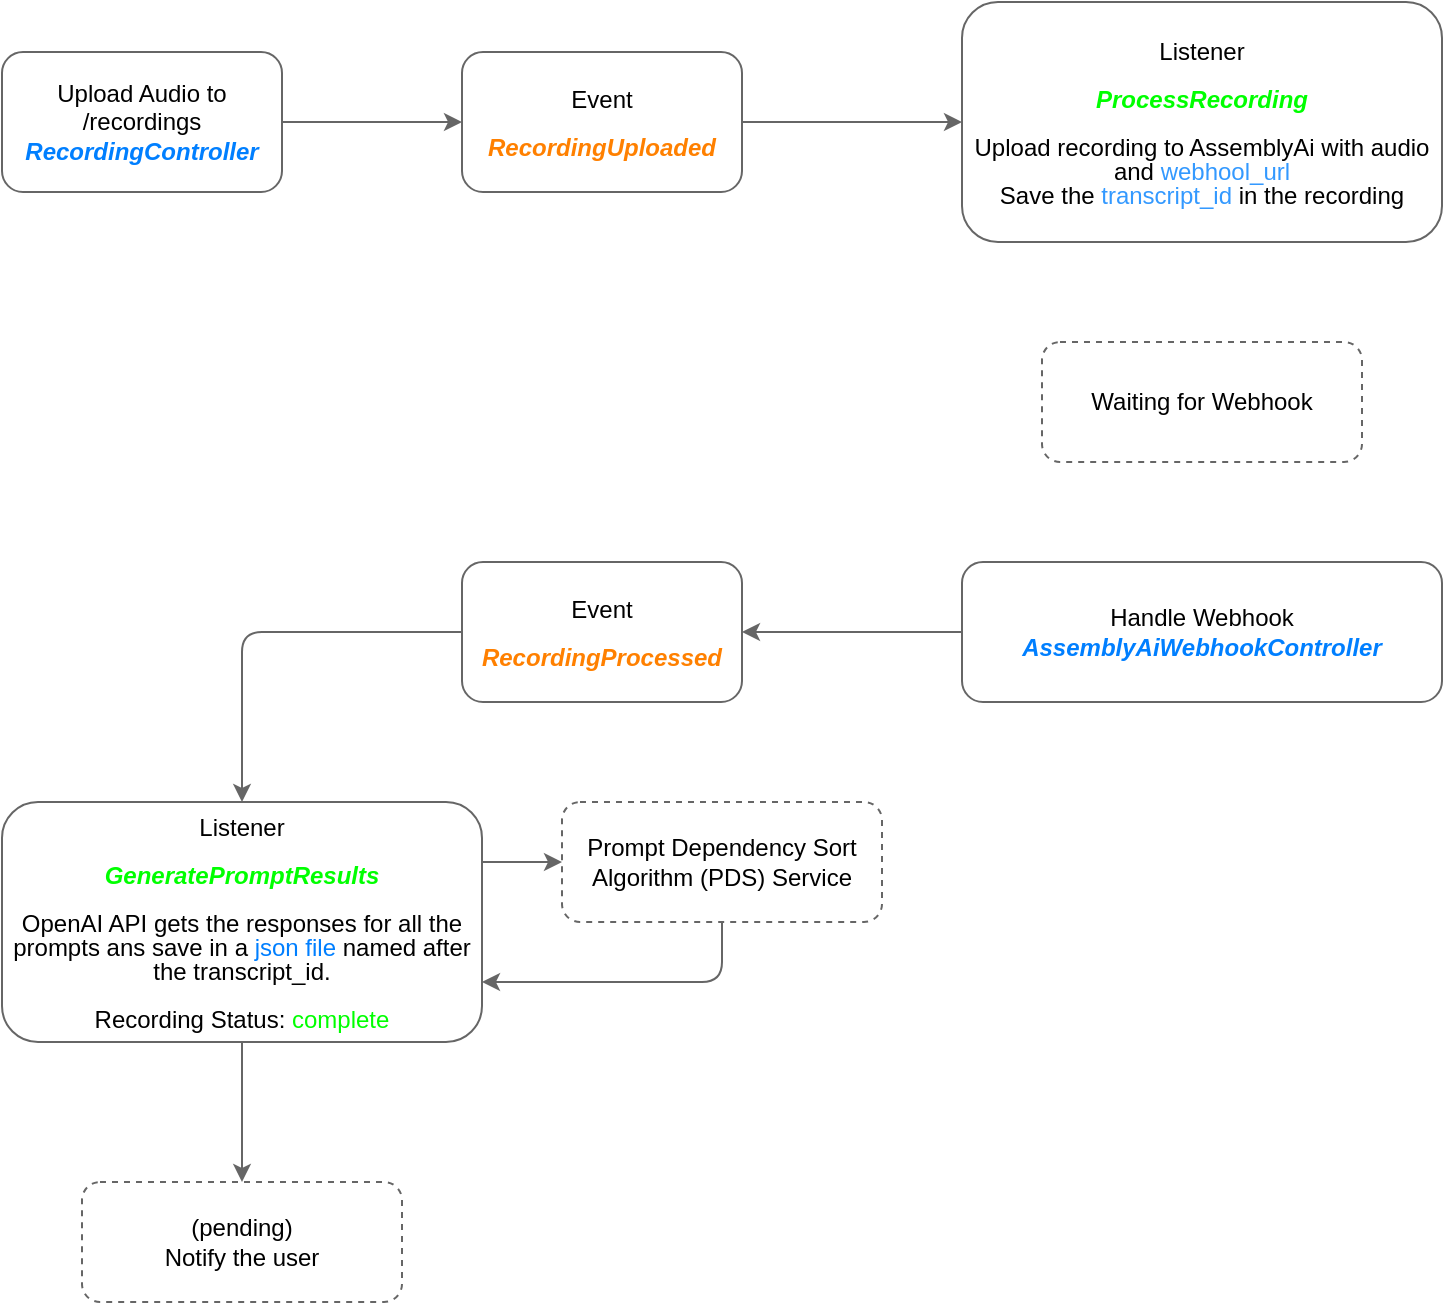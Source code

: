 <mxfile version="21.7.2" type="github">
  <diagram name="Page-1" id="GtU60h7P3xS5F-P468LY">
    <mxGraphModel dx="880" dy="459" grid="1" gridSize="10" guides="1" tooltips="1" connect="1" arrows="1" fold="1" page="1" pageScale="1" pageWidth="850" pageHeight="1100" math="0" shadow="0">
      <root>
        <mxCell id="0" />
        <mxCell id="1" parent="0" />
        <mxCell id="zfRlQrGx6OEHwk2WJLU5-3" value="" style="edgeStyle=orthogonalEdgeStyle;rounded=1;orthogonalLoop=1;jettySize=auto;html=1;strokeColor=#666666;shadow=0;" parent="1" source="zfRlQrGx6OEHwk2WJLU5-1" target="zfRlQrGx6OEHwk2WJLU5-2" edge="1">
          <mxGeometry relative="1" as="geometry" />
        </mxCell>
        <mxCell id="zfRlQrGx6OEHwk2WJLU5-1" value="Upload Audio to /recordings&lt;br&gt;&lt;i&gt;&lt;b&gt;&lt;font color=&quot;#007fff&quot;&gt;RecordingController&lt;/font&gt;&lt;/b&gt;&lt;/i&gt;" style="rounded=1;whiteSpace=wrap;html=1;strokeColor=#666666;shadow=0;" parent="1" vertex="1">
          <mxGeometry x="80" y="145" width="140" height="70" as="geometry" />
        </mxCell>
        <mxCell id="ItOBTFIYhPyKRcPzj6CO-2" value="" style="edgeStyle=orthogonalEdgeStyle;rounded=1;orthogonalLoop=1;jettySize=auto;html=1;strokeColor=#666666;shadow=0;" edge="1" parent="1" source="zfRlQrGx6OEHwk2WJLU5-2" target="ItOBTFIYhPyKRcPzj6CO-1">
          <mxGeometry relative="1" as="geometry" />
        </mxCell>
        <mxCell id="zfRlQrGx6OEHwk2WJLU5-2" value="&lt;p style=&quot;line-height: 100%;&quot;&gt;Event&lt;br&gt;&lt;/p&gt;&lt;p style=&quot;line-height: 100%;&quot;&gt;&lt;i&gt;&lt;b style=&quot;&quot;&gt;&lt;font color=&quot;#ff8000&quot;&gt;RecordingUploaded&lt;/font&gt;&lt;/b&gt;&lt;/i&gt;&lt;/p&gt;&lt;p&gt;&lt;/p&gt;" style="rounded=1;whiteSpace=wrap;html=1;strokeColor=#666666;shadow=0;" parent="1" vertex="1">
          <mxGeometry x="310" y="145" width="140" height="70" as="geometry" />
        </mxCell>
        <mxCell id="ItOBTFIYhPyKRcPzj6CO-6" style="edgeStyle=orthogonalEdgeStyle;rounded=1;orthogonalLoop=1;jettySize=auto;html=1;exitX=0;exitY=0.5;exitDx=0;exitDy=0;entryX=1;entryY=0.5;entryDx=0;entryDy=0;strokeColor=#666666;shadow=0;" edge="1" parent="1" source="zfRlQrGx6OEHwk2WJLU5-4" target="ItOBTFIYhPyKRcPzj6CO-5">
          <mxGeometry relative="1" as="geometry" />
        </mxCell>
        <mxCell id="zfRlQrGx6OEHwk2WJLU5-4" value="Handle Webhook&lt;br&gt;&lt;b&gt;&lt;i&gt;&lt;font color=&quot;#007fff&quot;&gt;AssemblyAiWebhookController&lt;/font&gt;&lt;/i&gt;&lt;/b&gt;" style="rounded=1;whiteSpace=wrap;html=1;strokeColor=#666666;shadow=0;" parent="1" vertex="1">
          <mxGeometry x="560" y="400" width="240" height="70" as="geometry" />
        </mxCell>
        <mxCell id="ItOBTFIYhPyKRcPzj6CO-1" value="&lt;p style=&quot;line-height: 100%;&quot;&gt;Listener&lt;br&gt;&lt;/p&gt;&lt;p style=&quot;line-height: 100%;&quot;&gt;&lt;b style=&quot;&quot;&gt;&lt;i style=&quot;&quot;&gt;&lt;font color=&quot;#00ff00&quot;&gt;ProcessRecording&lt;br&gt;&lt;/font&gt;&lt;/i&gt;&lt;/b&gt;&lt;/p&gt;&lt;p style=&quot;line-height: 100%;&quot;&gt;&lt;span style=&quot;background-color: initial;&quot;&gt;Upload recording to AssemblyAi with audio and &lt;font color=&quot;#3399ff&quot;&gt;webhool_url&lt;/font&gt;&lt;/span&gt;&lt;br&gt;&lt;span style=&quot;background-color: initial;&quot;&gt;Save the &lt;font color=&quot;#3399ff&quot;&gt;transcript_id&lt;/font&gt; in the recording&lt;/span&gt;&lt;br&gt;&lt;/p&gt;&lt;p&gt;&lt;/p&gt;" style="rounded=1;whiteSpace=wrap;html=1;strokeColor=#666666;shadow=0;" vertex="1" parent="1">
          <mxGeometry x="560" y="120" width="240" height="120" as="geometry" />
        </mxCell>
        <mxCell id="ItOBTFIYhPyKRcPzj6CO-4" value="Waiting for Webhook" style="rounded=1;whiteSpace=wrap;html=1;dashed=1;strokeWidth=1;strokeColor=#666666;shadow=0;" vertex="1" parent="1">
          <mxGeometry x="600" y="290" width="160" height="60" as="geometry" />
        </mxCell>
        <mxCell id="ItOBTFIYhPyKRcPzj6CO-8" style="edgeStyle=orthogonalEdgeStyle;rounded=1;orthogonalLoop=1;jettySize=auto;html=1;exitX=0;exitY=0.5;exitDx=0;exitDy=0;entryX=0.5;entryY=0;entryDx=0;entryDy=0;strokeColor=#666666;shadow=0;" edge="1" parent="1" source="ItOBTFIYhPyKRcPzj6CO-5" target="ItOBTFIYhPyKRcPzj6CO-7">
          <mxGeometry relative="1" as="geometry" />
        </mxCell>
        <mxCell id="ItOBTFIYhPyKRcPzj6CO-5" value="&lt;p style=&quot;line-height: 100%;&quot;&gt;Event&lt;br&gt;&lt;/p&gt;&lt;p style=&quot;line-height: 100%;&quot;&gt;&lt;font color=&quot;#ff8000&quot;&gt;&lt;b&gt;&lt;i&gt;RecordingProcessed&lt;/i&gt;&lt;/b&gt;&lt;/font&gt;&lt;br&gt;&lt;/p&gt;&lt;p&gt;&lt;/p&gt;" style="rounded=1;whiteSpace=wrap;html=1;strokeColor=#666666;shadow=0;" vertex="1" parent="1">
          <mxGeometry x="310" y="400" width="140" height="70" as="geometry" />
        </mxCell>
        <mxCell id="ItOBTFIYhPyKRcPzj6CO-12" style="edgeStyle=orthogonalEdgeStyle;rounded=1;orthogonalLoop=1;jettySize=auto;html=1;exitX=1;exitY=0.25;exitDx=0;exitDy=0;entryX=0;entryY=0.5;entryDx=0;entryDy=0;strokeColor=#666666;shadow=0;" edge="1" parent="1" source="ItOBTFIYhPyKRcPzj6CO-7" target="ItOBTFIYhPyKRcPzj6CO-9">
          <mxGeometry relative="1" as="geometry" />
        </mxCell>
        <mxCell id="ItOBTFIYhPyKRcPzj6CO-15" style="edgeStyle=orthogonalEdgeStyle;rounded=0;orthogonalLoop=1;jettySize=auto;html=1;exitX=0.5;exitY=1;exitDx=0;exitDy=0;entryX=0.5;entryY=0;entryDx=0;entryDy=0;strokeColor=#666666;" edge="1" parent="1" source="ItOBTFIYhPyKRcPzj6CO-7" target="ItOBTFIYhPyKRcPzj6CO-14">
          <mxGeometry relative="1" as="geometry" />
        </mxCell>
        <mxCell id="ItOBTFIYhPyKRcPzj6CO-7" value="&lt;p style=&quot;line-height: 100%;&quot;&gt;Listener&lt;br&gt;&lt;/p&gt;&lt;p style=&quot;line-height: 100%;&quot;&gt;&lt;i style=&quot;&quot;&gt;&lt;font style=&quot;&quot; color=&quot;#00ff00&quot;&gt;&lt;b&gt;GeneratePromptResults&lt;/b&gt;&lt;br&gt;&lt;/font&gt;&lt;/i&gt;&lt;/p&gt;&lt;p style=&quot;line-height: 100%;&quot;&gt;OpenAI API gets the responses for all the prompts ans save in a &lt;font color=&quot;#007fff&quot;&gt;json file&lt;/font&gt; named after the transcript_id.&lt;/p&gt;&lt;p style=&quot;line-height: 100%;&quot;&gt;Recording Status: &lt;font color=&quot;#00ff00&quot;&gt;complete&lt;/font&gt;&lt;/p&gt;&lt;p&gt;&lt;/p&gt;" style="rounded=1;whiteSpace=wrap;html=1;strokeColor=#666666;shadow=0;" vertex="1" parent="1">
          <mxGeometry x="80" y="520" width="240" height="120" as="geometry" />
        </mxCell>
        <mxCell id="ItOBTFIYhPyKRcPzj6CO-13" style="orthogonalLoop=1;jettySize=auto;html=1;exitX=0.5;exitY=1;exitDx=0;exitDy=0;entryX=1;entryY=0.75;entryDx=0;entryDy=0;strokeColor=#666666;shadow=0;edgeStyle=orthogonalEdgeStyle;rounded=1;" edge="1" parent="1" source="ItOBTFIYhPyKRcPzj6CO-9" target="ItOBTFIYhPyKRcPzj6CO-7">
          <mxGeometry relative="1" as="geometry" />
        </mxCell>
        <mxCell id="ItOBTFIYhPyKRcPzj6CO-9" value="Prompt Dependency Sort Algorithm (PDS) Service" style="rounded=1;whiteSpace=wrap;html=1;dashed=1;strokeWidth=1;strokeColor=#666666;shadow=0;" vertex="1" parent="1">
          <mxGeometry x="360" y="520" width="160" height="60" as="geometry" />
        </mxCell>
        <mxCell id="ItOBTFIYhPyKRcPzj6CO-14" value="(pending)&lt;br&gt;Notify the user" style="rounded=1;whiteSpace=wrap;html=1;dashed=1;strokeWidth=1;strokeColor=#666666;shadow=0;" vertex="1" parent="1">
          <mxGeometry x="120" y="710" width="160" height="60" as="geometry" />
        </mxCell>
      </root>
    </mxGraphModel>
  </diagram>
</mxfile>
